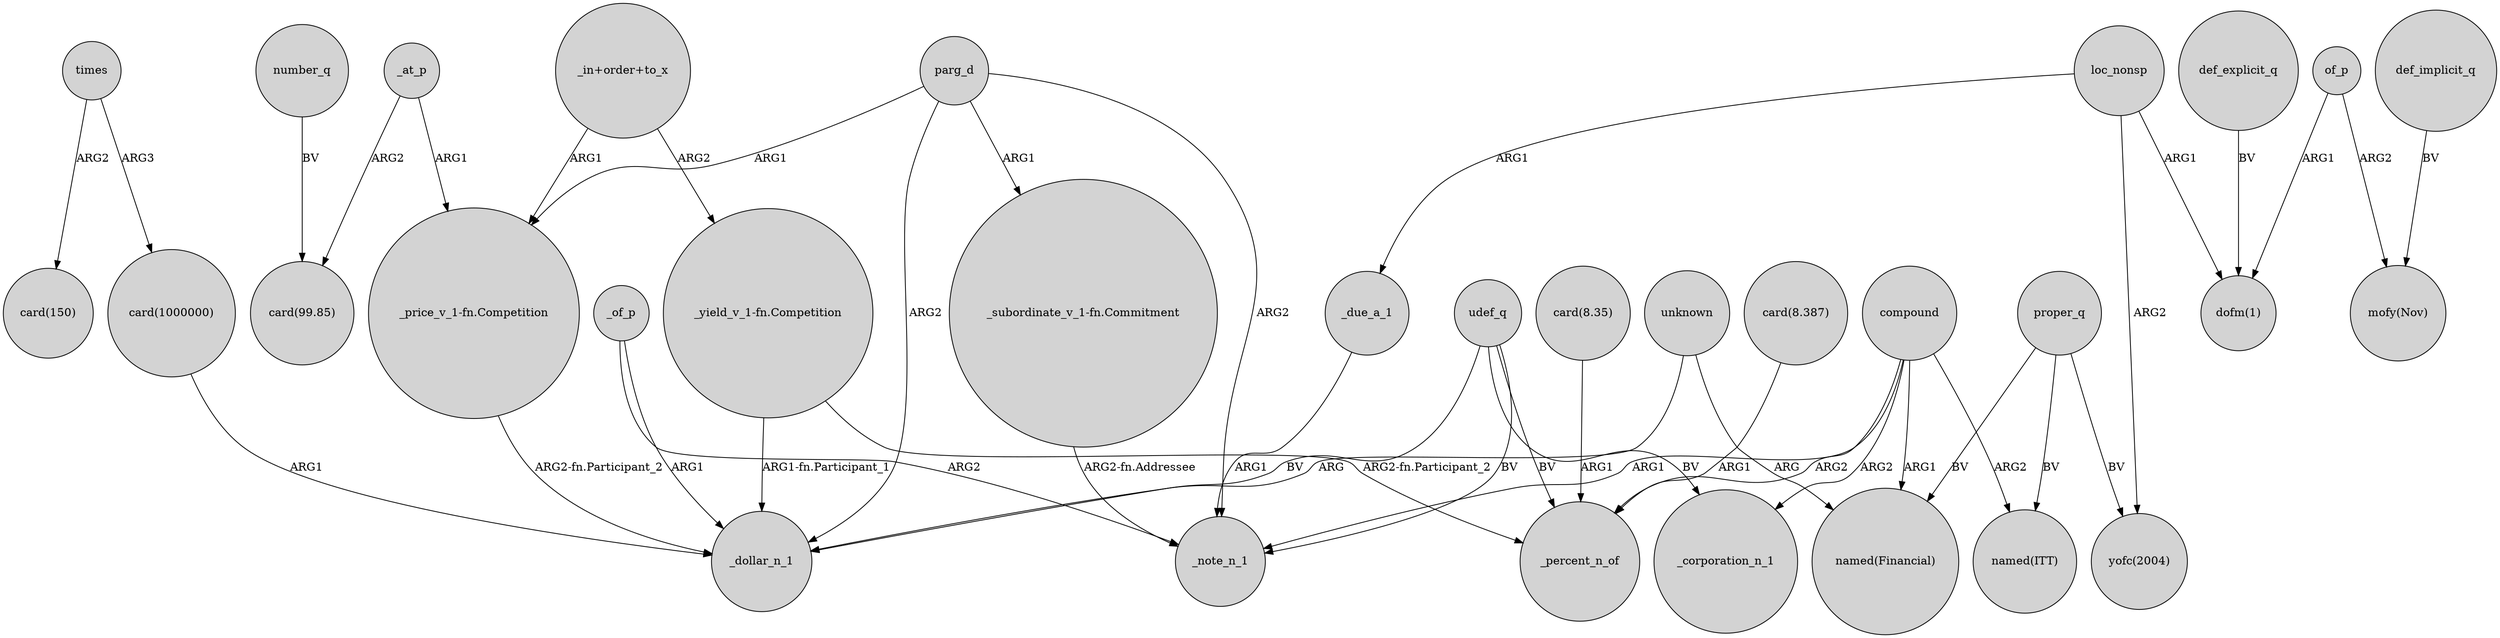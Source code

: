 digraph {
	node [shape=circle style=filled]
	_of_p -> _dollar_n_1 [label=ARG1]
	parg_d -> _dollar_n_1 [label=ARG2]
	_at_p -> "card(99.85)" [label=ARG2]
	parg_d -> "_subordinate_v_1-fn.Commitment" [label=ARG1]
	of_p -> "mofy(Nov)" [label=ARG2]
	unknown -> "named(Financial)" [label=ARG]
	proper_q -> "yofc(2004)" [label=BV]
	_at_p -> "_price_v_1-fn.Competition" [label=ARG1]
	times -> "card(1000000)" [label=ARG3]
	loc_nonsp -> "dofm(1)" [label=ARG1]
	number_q -> "card(99.85)" [label=BV]
	"_price_v_1-fn.Competition" -> _dollar_n_1 [label="ARG2-fn.Participant_2"]
	proper_q -> "named(ITT)" [label=BV]
	"_in+order+to_x" -> "_price_v_1-fn.Competition" [label=ARG1]
	unknown -> _dollar_n_1 [label=ARG]
	parg_d -> _note_n_1 [label=ARG2]
	"_yield_v_1-fn.Competition" -> _dollar_n_1 [label="ARG1-fn.Participant_1"]
	def_explicit_q -> "dofm(1)" [label=BV]
	"_in+order+to_x" -> "_yield_v_1-fn.Competition" [label=ARG2]
	udef_q -> _percent_n_of [label=BV]
	compound -> _percent_n_of [label=ARG2]
	times -> "card(150)" [label=ARG2]
	udef_q -> _note_n_1 [label=BV]
	compound -> _note_n_1 [label=ARG1]
	"_yield_v_1-fn.Competition" -> _percent_n_of [label="ARG2-fn.Participant_2"]
	"_subordinate_v_1-fn.Commitment" -> _note_n_1 [label="ARG2-fn.Addressee"]
	"card(1000000)" -> _dollar_n_1 [label=ARG1]
	udef_q -> _dollar_n_1 [label=BV]
	proper_q -> "named(Financial)" [label=BV]
	"card(8.387)" -> _percent_n_of [label=ARG1]
	compound -> _corporation_n_1 [label=ARG2]
	loc_nonsp -> _due_a_1 [label=ARG1]
	"card(8.35)" -> _percent_n_of [label=ARG1]
	udef_q -> _corporation_n_1 [label=BV]
	_due_a_1 -> _note_n_1 [label=ARG1]
	compound -> "named(Financial)" [label=ARG1]
	def_implicit_q -> "mofy(Nov)" [label=BV]
	of_p -> "dofm(1)" [label=ARG1]
	parg_d -> "_price_v_1-fn.Competition" [label=ARG1]
	_of_p -> _note_n_1 [label=ARG2]
	loc_nonsp -> "yofc(2004)" [label=ARG2]
	compound -> "named(ITT)" [label=ARG2]
}
